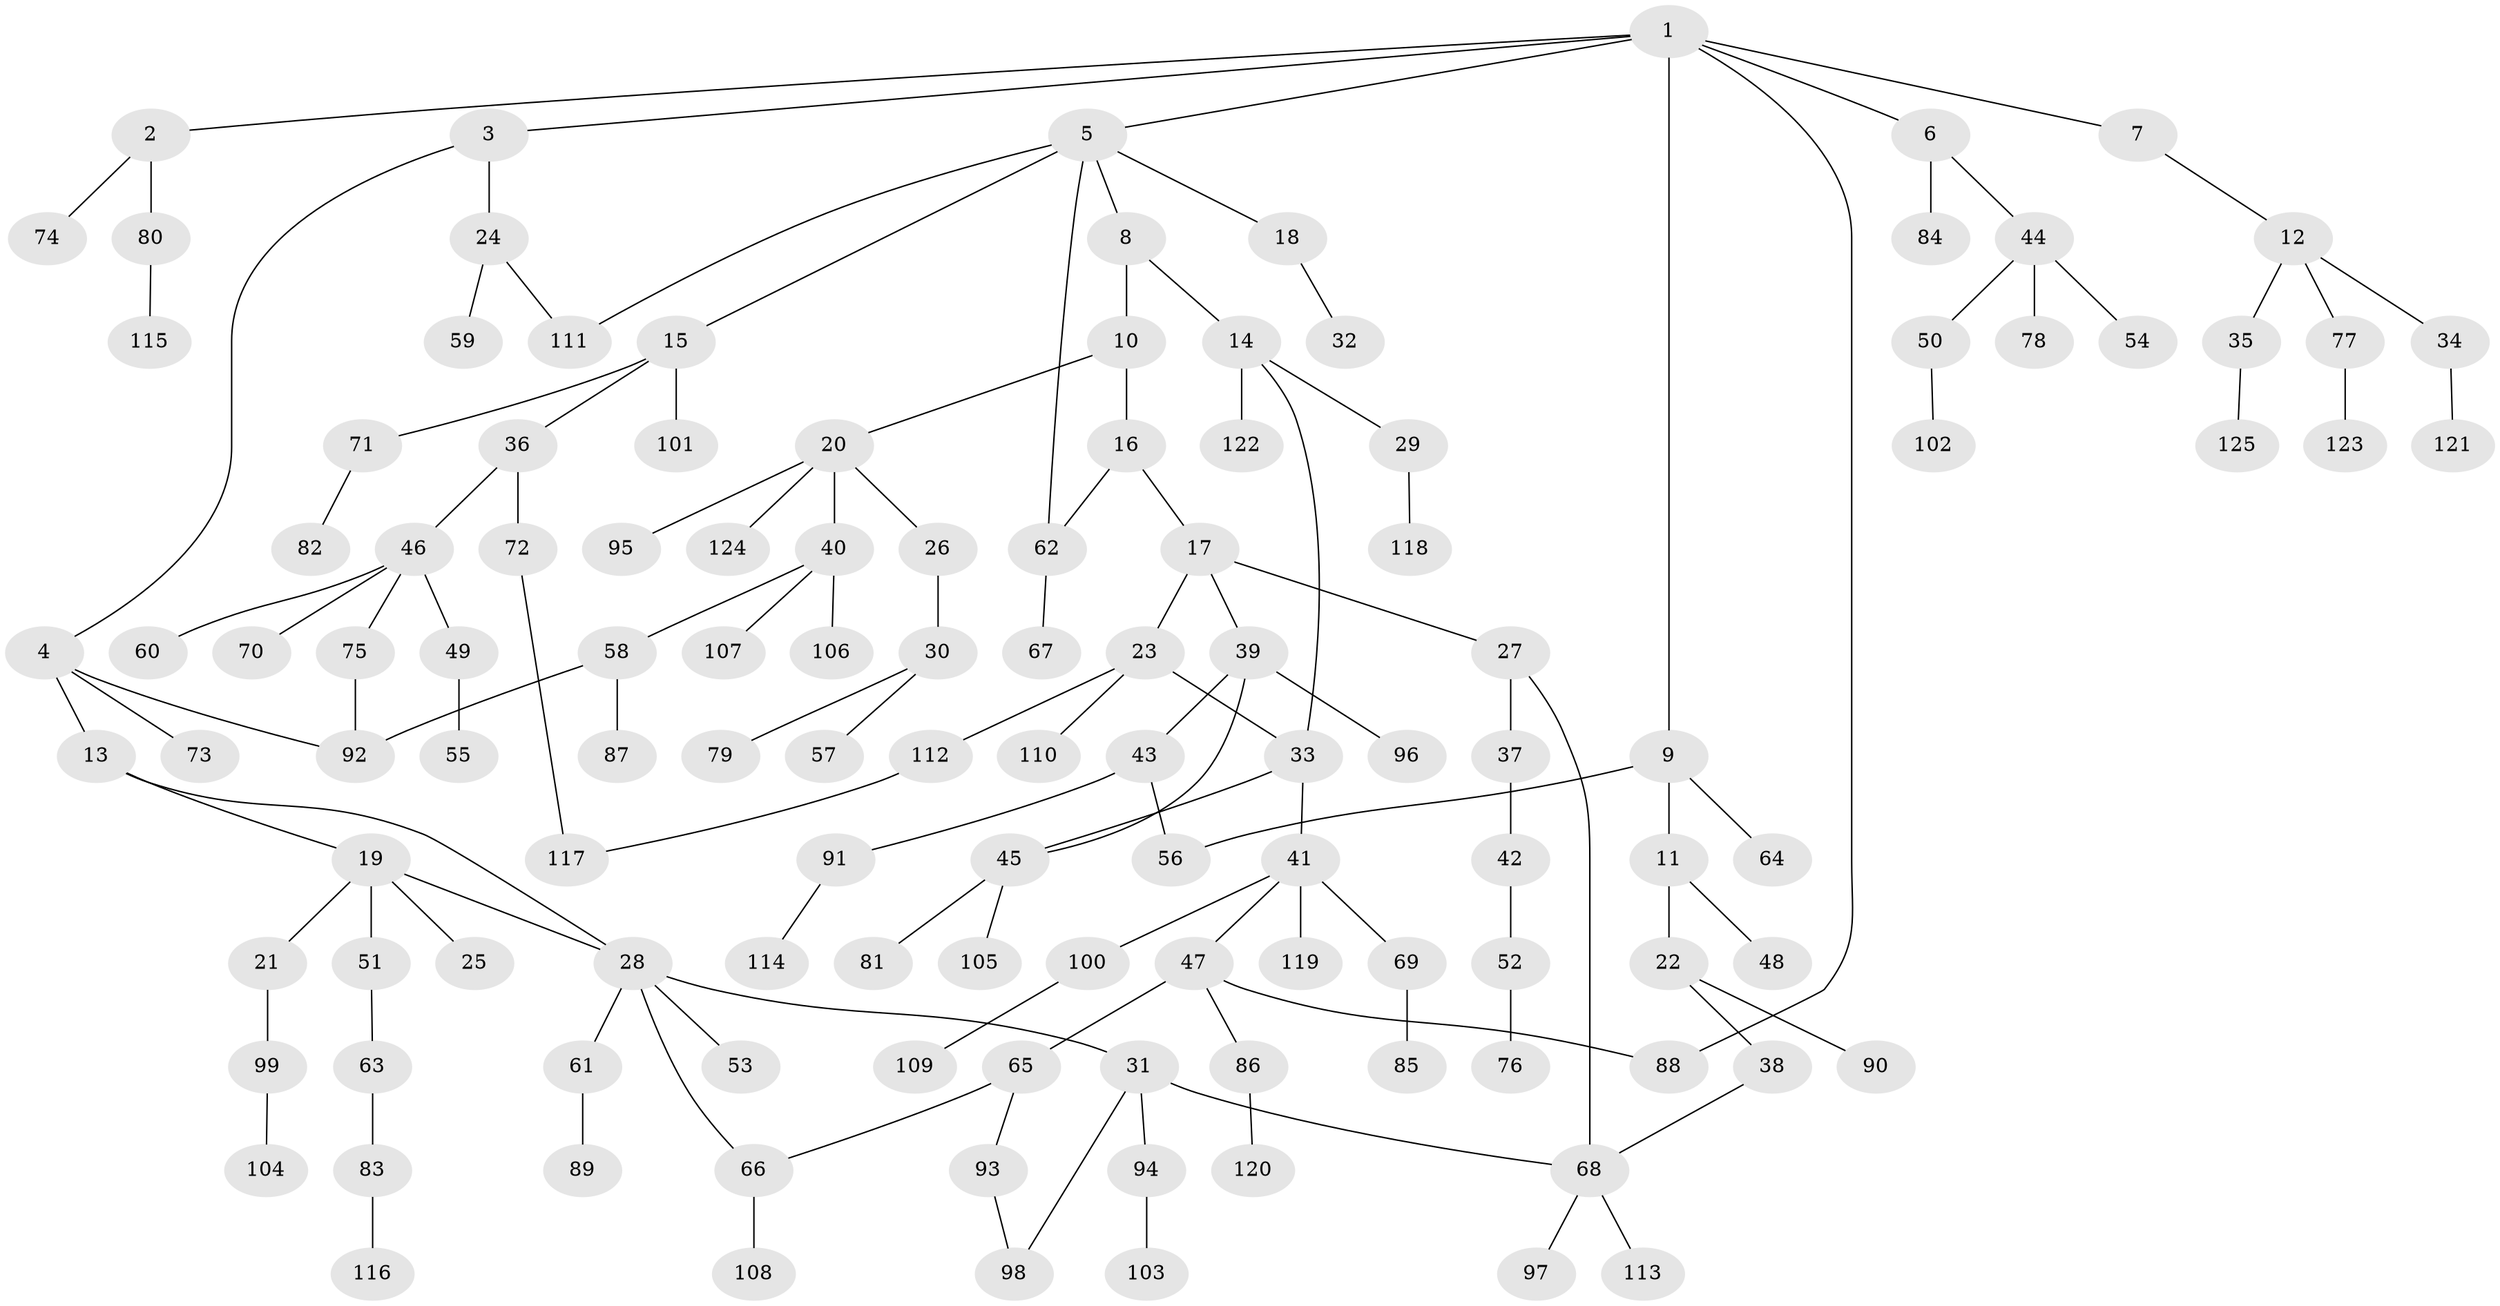 // Generated by graph-tools (version 1.1) at 2025/34/03/09/25 02:34:10]
// undirected, 125 vertices, 138 edges
graph export_dot {
graph [start="1"]
  node [color=gray90,style=filled];
  1;
  2;
  3;
  4;
  5;
  6;
  7;
  8;
  9;
  10;
  11;
  12;
  13;
  14;
  15;
  16;
  17;
  18;
  19;
  20;
  21;
  22;
  23;
  24;
  25;
  26;
  27;
  28;
  29;
  30;
  31;
  32;
  33;
  34;
  35;
  36;
  37;
  38;
  39;
  40;
  41;
  42;
  43;
  44;
  45;
  46;
  47;
  48;
  49;
  50;
  51;
  52;
  53;
  54;
  55;
  56;
  57;
  58;
  59;
  60;
  61;
  62;
  63;
  64;
  65;
  66;
  67;
  68;
  69;
  70;
  71;
  72;
  73;
  74;
  75;
  76;
  77;
  78;
  79;
  80;
  81;
  82;
  83;
  84;
  85;
  86;
  87;
  88;
  89;
  90;
  91;
  92;
  93;
  94;
  95;
  96;
  97;
  98;
  99;
  100;
  101;
  102;
  103;
  104;
  105;
  106;
  107;
  108;
  109;
  110;
  111;
  112;
  113;
  114;
  115;
  116;
  117;
  118;
  119;
  120;
  121;
  122;
  123;
  124;
  125;
  1 -- 2;
  1 -- 3;
  1 -- 5;
  1 -- 6;
  1 -- 7;
  1 -- 9;
  1 -- 88;
  2 -- 74;
  2 -- 80;
  3 -- 4;
  3 -- 24;
  4 -- 13;
  4 -- 73;
  4 -- 92;
  5 -- 8;
  5 -- 15;
  5 -- 18;
  5 -- 62;
  5 -- 111;
  6 -- 44;
  6 -- 84;
  7 -- 12;
  8 -- 10;
  8 -- 14;
  9 -- 11;
  9 -- 64;
  9 -- 56;
  10 -- 16;
  10 -- 20;
  11 -- 22;
  11 -- 48;
  12 -- 34;
  12 -- 35;
  12 -- 77;
  13 -- 19;
  13 -- 28;
  14 -- 29;
  14 -- 122;
  14 -- 33;
  15 -- 36;
  15 -- 71;
  15 -- 101;
  16 -- 17;
  16 -- 62;
  17 -- 23;
  17 -- 27;
  17 -- 39;
  18 -- 32;
  19 -- 21;
  19 -- 25;
  19 -- 28;
  19 -- 51;
  20 -- 26;
  20 -- 40;
  20 -- 95;
  20 -- 124;
  21 -- 99;
  22 -- 38;
  22 -- 90;
  23 -- 33;
  23 -- 110;
  23 -- 112;
  24 -- 59;
  24 -- 111;
  26 -- 30;
  27 -- 37;
  27 -- 68;
  28 -- 31;
  28 -- 53;
  28 -- 61;
  28 -- 66;
  29 -- 118;
  30 -- 57;
  30 -- 79;
  31 -- 94;
  31 -- 98;
  31 -- 68;
  33 -- 41;
  33 -- 45;
  34 -- 121;
  35 -- 125;
  36 -- 46;
  36 -- 72;
  37 -- 42;
  38 -- 68;
  39 -- 43;
  39 -- 96;
  39 -- 45;
  40 -- 58;
  40 -- 106;
  40 -- 107;
  41 -- 47;
  41 -- 69;
  41 -- 100;
  41 -- 119;
  42 -- 52;
  43 -- 56;
  43 -- 91;
  44 -- 50;
  44 -- 54;
  44 -- 78;
  45 -- 81;
  45 -- 105;
  46 -- 49;
  46 -- 60;
  46 -- 70;
  46 -- 75;
  47 -- 65;
  47 -- 86;
  47 -- 88;
  49 -- 55;
  50 -- 102;
  51 -- 63;
  52 -- 76;
  58 -- 87;
  58 -- 92;
  61 -- 89;
  62 -- 67;
  63 -- 83;
  65 -- 66;
  65 -- 93;
  66 -- 108;
  68 -- 97;
  68 -- 113;
  69 -- 85;
  71 -- 82;
  72 -- 117;
  75 -- 92;
  77 -- 123;
  80 -- 115;
  83 -- 116;
  86 -- 120;
  91 -- 114;
  93 -- 98;
  94 -- 103;
  99 -- 104;
  100 -- 109;
  112 -- 117;
}

